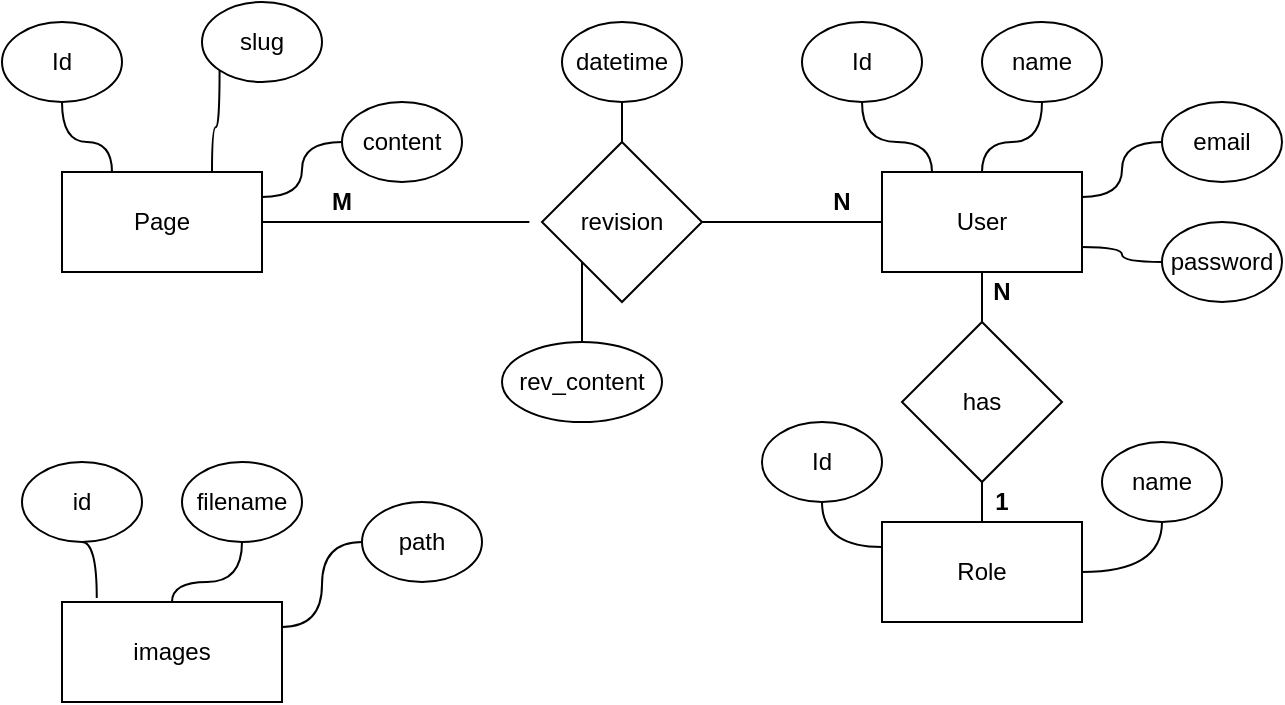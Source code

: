 <mxfile version="14.4.9" type="gitlab">
  <diagram id="R2lEEEUBdFMjLlhIrx00" name="Page-1">
    <mxGraphModel dx="782" dy="469" grid="1" gridSize="10" guides="1" tooltips="1" connect="1" arrows="1" fold="1" page="1" pageScale="1" pageWidth="827" pageHeight="1169" math="0" shadow="0" extFonts="Permanent Marker^https://fonts.googleapis.com/css?family=Permanent+Marker">
      <root>
        <mxCell id="0" />
        <mxCell id="1" parent="0" />
        <mxCell id="qQBjTNLBhVrsHFlp6GPE-38" style="edgeStyle=orthogonalEdgeStyle;curved=1;orthogonalLoop=1;jettySize=auto;html=1;exitX=1;exitY=0.5;exitDx=0;exitDy=0;endArrow=none;endFill=0;" edge="1" parent="1" source="qQBjTNLBhVrsHFlp6GPE-14" target="qQBjTNLBhVrsHFlp6GPE-29">
          <mxGeometry relative="1" as="geometry" />
        </mxCell>
        <mxCell id="qQBjTNLBhVrsHFlp6GPE-14" value="revision" style="rhombus;whiteSpace=wrap;html=1;" vertex="1" parent="1">
          <mxGeometry x="320" y="150" width="80" height="80" as="geometry" />
        </mxCell>
        <mxCell id="qQBjTNLBhVrsHFlp6GPE-24" style="edgeStyle=orthogonalEdgeStyle;curved=1;orthogonalLoop=1;jettySize=auto;html=1;exitX=0.75;exitY=0;exitDx=0;exitDy=0;entryX=0;entryY=1;entryDx=0;entryDy=0;endArrow=none;endFill=0;" edge="1" parent="1" source="qQBjTNLBhVrsHFlp6GPE-19" target="qQBjTNLBhVrsHFlp6GPE-21">
          <mxGeometry relative="1" as="geometry" />
        </mxCell>
        <mxCell id="qQBjTNLBhVrsHFlp6GPE-26" style="edgeStyle=orthogonalEdgeStyle;curved=1;orthogonalLoop=1;jettySize=auto;html=1;exitX=1;exitY=0.5;exitDx=0;exitDy=0;entryX=-0.079;entryY=0.5;entryDx=0;entryDy=0;entryPerimeter=0;endArrow=none;endFill=0;" edge="1" parent="1" source="qQBjTNLBhVrsHFlp6GPE-19" target="qQBjTNLBhVrsHFlp6GPE-14">
          <mxGeometry relative="1" as="geometry" />
        </mxCell>
        <mxCell id="qQBjTNLBhVrsHFlp6GPE-19" value="Page" style="rounded=0;whiteSpace=wrap;html=1;" vertex="1" parent="1">
          <mxGeometry x="80" y="165" width="100" height="50" as="geometry" />
        </mxCell>
        <mxCell id="qQBjTNLBhVrsHFlp6GPE-25" style="edgeStyle=orthogonalEdgeStyle;curved=1;orthogonalLoop=1;jettySize=auto;html=1;exitX=0.5;exitY=1;exitDx=0;exitDy=0;entryX=0.25;entryY=0;entryDx=0;entryDy=0;endArrow=none;endFill=0;" edge="1" parent="1" source="qQBjTNLBhVrsHFlp6GPE-20" target="qQBjTNLBhVrsHFlp6GPE-19">
          <mxGeometry relative="1" as="geometry" />
        </mxCell>
        <mxCell id="qQBjTNLBhVrsHFlp6GPE-20" value="Id" style="ellipse;whiteSpace=wrap;html=1;" vertex="1" parent="1">
          <mxGeometry x="50" y="90" width="60" height="40" as="geometry" />
        </mxCell>
        <mxCell id="qQBjTNLBhVrsHFlp6GPE-21" value="slug" style="ellipse;whiteSpace=wrap;html=1;" vertex="1" parent="1">
          <mxGeometry x="150" y="80" width="60" height="40" as="geometry" />
        </mxCell>
        <mxCell id="qQBjTNLBhVrsHFlp6GPE-27" style="edgeStyle=orthogonalEdgeStyle;curved=1;orthogonalLoop=1;jettySize=auto;html=1;exitX=0;exitY=0.5;exitDx=0;exitDy=0;entryX=1;entryY=0.25;entryDx=0;entryDy=0;endArrow=none;endFill=0;" edge="1" parent="1" source="qQBjTNLBhVrsHFlp6GPE-22" target="qQBjTNLBhVrsHFlp6GPE-19">
          <mxGeometry relative="1" as="geometry" />
        </mxCell>
        <mxCell id="qQBjTNLBhVrsHFlp6GPE-22" value="content" style="ellipse;whiteSpace=wrap;html=1;" vertex="1" parent="1">
          <mxGeometry x="220" y="130" width="60" height="40" as="geometry" />
        </mxCell>
        <mxCell id="qQBjTNLBhVrsHFlp6GPE-65" style="edgeStyle=orthogonalEdgeStyle;curved=1;orthogonalLoop=1;jettySize=auto;html=1;exitX=0.5;exitY=1;exitDx=0;exitDy=0;entryX=0.5;entryY=0;entryDx=0;entryDy=0;endArrow=none;endFill=0;" edge="1" parent="1" source="qQBjTNLBhVrsHFlp6GPE-29" target="qQBjTNLBhVrsHFlp6GPE-64">
          <mxGeometry relative="1" as="geometry" />
        </mxCell>
        <mxCell id="qQBjTNLBhVrsHFlp6GPE-29" value="User" style="rounded=0;whiteSpace=wrap;html=1;" vertex="1" parent="1">
          <mxGeometry x="490" y="165" width="100" height="50" as="geometry" />
        </mxCell>
        <mxCell id="qQBjTNLBhVrsHFlp6GPE-31" style="edgeStyle=orthogonalEdgeStyle;curved=1;orthogonalLoop=1;jettySize=auto;html=1;entryX=0.25;entryY=0;entryDx=0;entryDy=0;endArrow=none;endFill=0;" edge="1" parent="1" source="qQBjTNLBhVrsHFlp6GPE-30" target="qQBjTNLBhVrsHFlp6GPE-29">
          <mxGeometry relative="1" as="geometry" />
        </mxCell>
        <mxCell id="qQBjTNLBhVrsHFlp6GPE-30" value="Id" style="ellipse;whiteSpace=wrap;html=1;" vertex="1" parent="1">
          <mxGeometry x="450" y="90" width="60" height="40" as="geometry" />
        </mxCell>
        <mxCell id="qQBjTNLBhVrsHFlp6GPE-33" style="edgeStyle=orthogonalEdgeStyle;curved=1;orthogonalLoop=1;jettySize=auto;html=1;exitX=0.5;exitY=1;exitDx=0;exitDy=0;entryX=0.5;entryY=0;entryDx=0;entryDy=0;endArrow=none;endFill=0;" edge="1" parent="1" source="qQBjTNLBhVrsHFlp6GPE-32" target="qQBjTNLBhVrsHFlp6GPE-29">
          <mxGeometry relative="1" as="geometry" />
        </mxCell>
        <mxCell id="qQBjTNLBhVrsHFlp6GPE-32" value="name" style="ellipse;whiteSpace=wrap;html=1;" vertex="1" parent="1">
          <mxGeometry x="540" y="90" width="60" height="40" as="geometry" />
        </mxCell>
        <mxCell id="qQBjTNLBhVrsHFlp6GPE-36" style="edgeStyle=orthogonalEdgeStyle;curved=1;orthogonalLoop=1;jettySize=auto;html=1;exitX=0;exitY=0.5;exitDx=0;exitDy=0;entryX=1;entryY=0.25;entryDx=0;entryDy=0;endArrow=none;endFill=0;" edge="1" parent="1" source="qQBjTNLBhVrsHFlp6GPE-34" target="qQBjTNLBhVrsHFlp6GPE-29">
          <mxGeometry relative="1" as="geometry" />
        </mxCell>
        <mxCell id="qQBjTNLBhVrsHFlp6GPE-34" value="email" style="ellipse;whiteSpace=wrap;html=1;" vertex="1" parent="1">
          <mxGeometry x="630" y="130" width="60" height="40" as="geometry" />
        </mxCell>
        <mxCell id="qQBjTNLBhVrsHFlp6GPE-37" style="edgeStyle=orthogonalEdgeStyle;curved=1;orthogonalLoop=1;jettySize=auto;html=1;exitX=0;exitY=0.5;exitDx=0;exitDy=0;entryX=1;entryY=0.75;entryDx=0;entryDy=0;endArrow=none;endFill=0;" edge="1" parent="1" source="qQBjTNLBhVrsHFlp6GPE-35" target="qQBjTNLBhVrsHFlp6GPE-29">
          <mxGeometry relative="1" as="geometry" />
        </mxCell>
        <mxCell id="qQBjTNLBhVrsHFlp6GPE-35" value="password" style="ellipse;whiteSpace=wrap;html=1;" vertex="1" parent="1">
          <mxGeometry x="630" y="190" width="60" height="40" as="geometry" />
        </mxCell>
        <mxCell id="qQBjTNLBhVrsHFlp6GPE-41" value="images" style="rounded=0;whiteSpace=wrap;html=1;" vertex="1" parent="1">
          <mxGeometry x="80" y="380" width="110" height="50" as="geometry" />
        </mxCell>
        <mxCell id="qQBjTNLBhVrsHFlp6GPE-44" style="edgeStyle=orthogonalEdgeStyle;curved=1;orthogonalLoop=1;jettySize=auto;html=1;exitX=0.5;exitY=1;exitDx=0;exitDy=0;entryX=0.5;entryY=0;entryDx=0;entryDy=0;endArrow=none;endFill=0;" edge="1" parent="1" source="qQBjTNLBhVrsHFlp6GPE-42" target="qQBjTNLBhVrsHFlp6GPE-14">
          <mxGeometry relative="1" as="geometry" />
        </mxCell>
        <mxCell id="qQBjTNLBhVrsHFlp6GPE-42" value="datetime" style="ellipse;whiteSpace=wrap;html=1;" vertex="1" parent="1">
          <mxGeometry x="330" y="90" width="60" height="40" as="geometry" />
        </mxCell>
        <mxCell id="qQBjTNLBhVrsHFlp6GPE-46" style="edgeStyle=orthogonalEdgeStyle;curved=1;orthogonalLoop=1;jettySize=auto;html=1;entryX=0;entryY=1;entryDx=0;entryDy=0;endArrow=none;endFill=0;" edge="1" parent="1" source="qQBjTNLBhVrsHFlp6GPE-45" target="qQBjTNLBhVrsHFlp6GPE-14">
          <mxGeometry relative="1" as="geometry" />
        </mxCell>
        <mxCell id="qQBjTNLBhVrsHFlp6GPE-45" value="rev_content" style="ellipse;whiteSpace=wrap;html=1;" vertex="1" parent="1">
          <mxGeometry x="300" y="250" width="80" height="40" as="geometry" />
        </mxCell>
        <mxCell id="qQBjTNLBhVrsHFlp6GPE-48" style="edgeStyle=orthogonalEdgeStyle;curved=1;orthogonalLoop=1;jettySize=auto;html=1;exitX=0.5;exitY=1;exitDx=0;exitDy=0;entryX=0.158;entryY=-0.04;entryDx=0;entryDy=0;entryPerimeter=0;endArrow=none;endFill=0;" edge="1" parent="1" source="qQBjTNLBhVrsHFlp6GPE-47" target="qQBjTNLBhVrsHFlp6GPE-41">
          <mxGeometry relative="1" as="geometry" />
        </mxCell>
        <mxCell id="qQBjTNLBhVrsHFlp6GPE-47" value="id" style="ellipse;whiteSpace=wrap;html=1;" vertex="1" parent="1">
          <mxGeometry x="60" y="310" width="60" height="40" as="geometry" />
        </mxCell>
        <mxCell id="qQBjTNLBhVrsHFlp6GPE-50" style="edgeStyle=orthogonalEdgeStyle;curved=1;orthogonalLoop=1;jettySize=auto;html=1;exitX=0.5;exitY=1;exitDx=0;exitDy=0;entryX=0.5;entryY=0;entryDx=0;entryDy=0;endArrow=none;endFill=0;" edge="1" parent="1" source="qQBjTNLBhVrsHFlp6GPE-49" target="qQBjTNLBhVrsHFlp6GPE-41">
          <mxGeometry relative="1" as="geometry" />
        </mxCell>
        <mxCell id="qQBjTNLBhVrsHFlp6GPE-49" value="filename" style="ellipse;whiteSpace=wrap;html=1;" vertex="1" parent="1">
          <mxGeometry x="140" y="310" width="60" height="40" as="geometry" />
        </mxCell>
        <mxCell id="qQBjTNLBhVrsHFlp6GPE-52" style="edgeStyle=orthogonalEdgeStyle;curved=1;orthogonalLoop=1;jettySize=auto;html=1;exitX=0;exitY=0.5;exitDx=0;exitDy=0;entryX=1;entryY=0.25;entryDx=0;entryDy=0;endArrow=none;endFill=0;" edge="1" parent="1" source="qQBjTNLBhVrsHFlp6GPE-51" target="qQBjTNLBhVrsHFlp6GPE-41">
          <mxGeometry relative="1" as="geometry" />
        </mxCell>
        <mxCell id="qQBjTNLBhVrsHFlp6GPE-51" value="path" style="ellipse;whiteSpace=wrap;html=1;" vertex="1" parent="1">
          <mxGeometry x="230" y="330" width="60" height="40" as="geometry" />
        </mxCell>
        <mxCell id="qQBjTNLBhVrsHFlp6GPE-53" value="&lt;b&gt;N&lt;/b&gt;" style="text;html=1;strokeColor=none;fillColor=none;align=center;verticalAlign=middle;whiteSpace=wrap;rounded=0;" vertex="1" parent="1">
          <mxGeometry x="450" y="170" width="40" height="20" as="geometry" />
        </mxCell>
        <mxCell id="qQBjTNLBhVrsHFlp6GPE-54" value="&lt;b&gt;M&lt;br&gt;&lt;/b&gt;" style="text;html=1;strokeColor=none;fillColor=none;align=center;verticalAlign=middle;whiteSpace=wrap;rounded=0;" vertex="1" parent="1">
          <mxGeometry x="200" y="170" width="40" height="20" as="geometry" />
        </mxCell>
        <mxCell id="qQBjTNLBhVrsHFlp6GPE-57" value="Role" style="rounded=0;whiteSpace=wrap;html=1;" vertex="1" parent="1">
          <mxGeometry x="490" y="340" width="100" height="50" as="geometry" />
        </mxCell>
        <mxCell id="qQBjTNLBhVrsHFlp6GPE-59" style="edgeStyle=orthogonalEdgeStyle;curved=1;orthogonalLoop=1;jettySize=auto;html=1;entryX=0;entryY=0.25;entryDx=0;entryDy=0;endArrow=none;endFill=0;" edge="1" parent="1" source="qQBjTNLBhVrsHFlp6GPE-58" target="qQBjTNLBhVrsHFlp6GPE-57">
          <mxGeometry relative="1" as="geometry" />
        </mxCell>
        <mxCell id="qQBjTNLBhVrsHFlp6GPE-58" value="Id" style="ellipse;whiteSpace=wrap;html=1;" vertex="1" parent="1">
          <mxGeometry x="430" y="290" width="60" height="40" as="geometry" />
        </mxCell>
        <mxCell id="qQBjTNLBhVrsHFlp6GPE-63" style="edgeStyle=orthogonalEdgeStyle;curved=1;orthogonalLoop=1;jettySize=auto;html=1;exitX=0.5;exitY=1;exitDx=0;exitDy=0;entryX=1;entryY=0.5;entryDx=0;entryDy=0;endArrow=none;endFill=0;" edge="1" parent="1" source="qQBjTNLBhVrsHFlp6GPE-61" target="qQBjTNLBhVrsHFlp6GPE-57">
          <mxGeometry relative="1" as="geometry" />
        </mxCell>
        <mxCell id="qQBjTNLBhVrsHFlp6GPE-61" value="name" style="ellipse;whiteSpace=wrap;html=1;" vertex="1" parent="1">
          <mxGeometry x="600" y="300" width="60" height="40" as="geometry" />
        </mxCell>
        <mxCell id="qQBjTNLBhVrsHFlp6GPE-66" style="edgeStyle=orthogonalEdgeStyle;curved=1;orthogonalLoop=1;jettySize=auto;html=1;exitX=0.5;exitY=1;exitDx=0;exitDy=0;entryX=0.5;entryY=0;entryDx=0;entryDy=0;endArrow=none;endFill=0;" edge="1" parent="1" source="qQBjTNLBhVrsHFlp6GPE-64" target="qQBjTNLBhVrsHFlp6GPE-57">
          <mxGeometry relative="1" as="geometry" />
        </mxCell>
        <mxCell id="qQBjTNLBhVrsHFlp6GPE-64" value="has" style="rhombus;whiteSpace=wrap;html=1;" vertex="1" parent="1">
          <mxGeometry x="500" y="240" width="80" height="80" as="geometry" />
        </mxCell>
        <mxCell id="qQBjTNLBhVrsHFlp6GPE-67" value="&lt;b&gt;1&lt;/b&gt;" style="text;html=1;strokeColor=none;fillColor=none;align=center;verticalAlign=middle;whiteSpace=wrap;rounded=0;" vertex="1" parent="1">
          <mxGeometry x="530" y="320" width="40" height="20" as="geometry" />
        </mxCell>
        <mxCell id="qQBjTNLBhVrsHFlp6GPE-68" value="&lt;b&gt;N&lt;/b&gt;" style="text;html=1;strokeColor=none;fillColor=none;align=center;verticalAlign=middle;whiteSpace=wrap;rounded=0;" vertex="1" parent="1">
          <mxGeometry x="530" y="215" width="40" height="20" as="geometry" />
        </mxCell>
      </root>
    </mxGraphModel>
  </diagram>
</mxfile>
